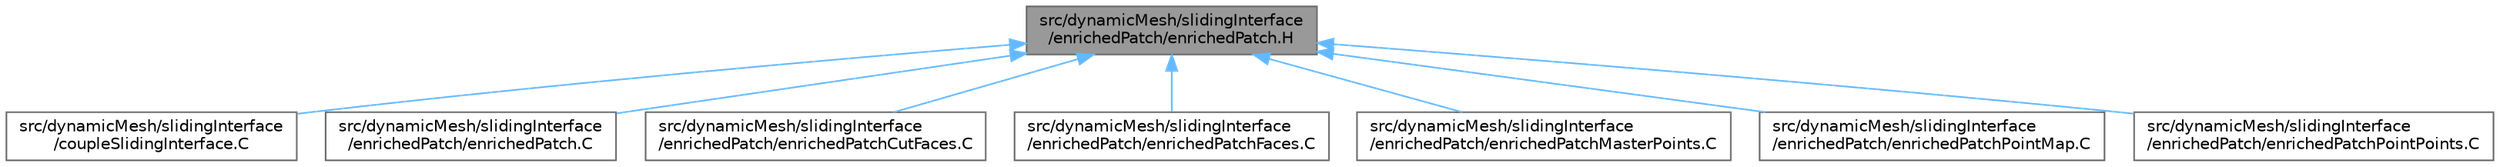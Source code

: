 digraph "src/dynamicMesh/slidingInterface/enrichedPatch/enrichedPatch.H"
{
 // LATEX_PDF_SIZE
  bgcolor="transparent";
  edge [fontname=Helvetica,fontsize=10,labelfontname=Helvetica,labelfontsize=10];
  node [fontname=Helvetica,fontsize=10,shape=box,height=0.2,width=0.4];
  Node1 [id="Node000001",label="src/dynamicMesh/slidingInterface\l/enrichedPatch/enrichedPatch.H",height=0.2,width=0.4,color="gray40", fillcolor="grey60", style="filled", fontcolor="black",tooltip=" "];
  Node1 -> Node2 [id="edge1_Node000001_Node000002",dir="back",color="steelblue1",style="solid",tooltip=" "];
  Node2 [id="Node000002",label="src/dynamicMesh/slidingInterface\l/coupleSlidingInterface.C",height=0.2,width=0.4,color="grey40", fillcolor="white", style="filled",URL="$coupleSlidingInterface_8C.html",tooltip=" "];
  Node1 -> Node3 [id="edge2_Node000001_Node000003",dir="back",color="steelblue1",style="solid",tooltip=" "];
  Node3 [id="Node000003",label="src/dynamicMesh/slidingInterface\l/enrichedPatch/enrichedPatch.C",height=0.2,width=0.4,color="grey40", fillcolor="white", style="filled",URL="$enrichedPatch_8C.html",tooltip=" "];
  Node1 -> Node4 [id="edge3_Node000001_Node000004",dir="back",color="steelblue1",style="solid",tooltip=" "];
  Node4 [id="Node000004",label="src/dynamicMesh/slidingInterface\l/enrichedPatch/enrichedPatchCutFaces.C",height=0.2,width=0.4,color="grey40", fillcolor="white", style="filled",URL="$enrichedPatchCutFaces_8C.html",tooltip="Calculating cut faces of the enriched patch, together with the addressing into master and slave patch..."];
  Node1 -> Node5 [id="edge4_Node000001_Node000005",dir="back",color="steelblue1",style="solid",tooltip=" "];
  Node5 [id="Node000005",label="src/dynamicMesh/slidingInterface\l/enrichedPatch/enrichedPatchFaces.C",height=0.2,width=0.4,color="grey40", fillcolor="white", style="filled",URL="$enrichedPatchFaces_8C.html",tooltip=" "];
  Node1 -> Node6 [id="edge5_Node000001_Node000006",dir="back",color="steelblue1",style="solid",tooltip=" "];
  Node6 [id="Node000006",label="src/dynamicMesh/slidingInterface\l/enrichedPatch/enrichedPatchMasterPoints.C",height=0.2,width=0.4,color="grey40", fillcolor="white", style="filled",URL="$enrichedPatchMasterPoints_8C.html",tooltip=" "];
  Node1 -> Node7 [id="edge6_Node000001_Node000007",dir="back",color="steelblue1",style="solid",tooltip=" "];
  Node7 [id="Node000007",label="src/dynamicMesh/slidingInterface\l/enrichedPatch/enrichedPatchPointMap.C",height=0.2,width=0.4,color="grey40", fillcolor="white", style="filled",URL="$enrichedPatchPointMap_8C.html",tooltip=" "];
  Node1 -> Node8 [id="edge7_Node000001_Node000008",dir="back",color="steelblue1",style="solid",tooltip=" "];
  Node8 [id="Node000008",label="src/dynamicMesh/slidingInterface\l/enrichedPatch/enrichedPatchPointPoints.C",height=0.2,width=0.4,color="grey40", fillcolor="white", style="filled",URL="$enrichedPatchPointPoints_8C.html",tooltip=" "];
}
